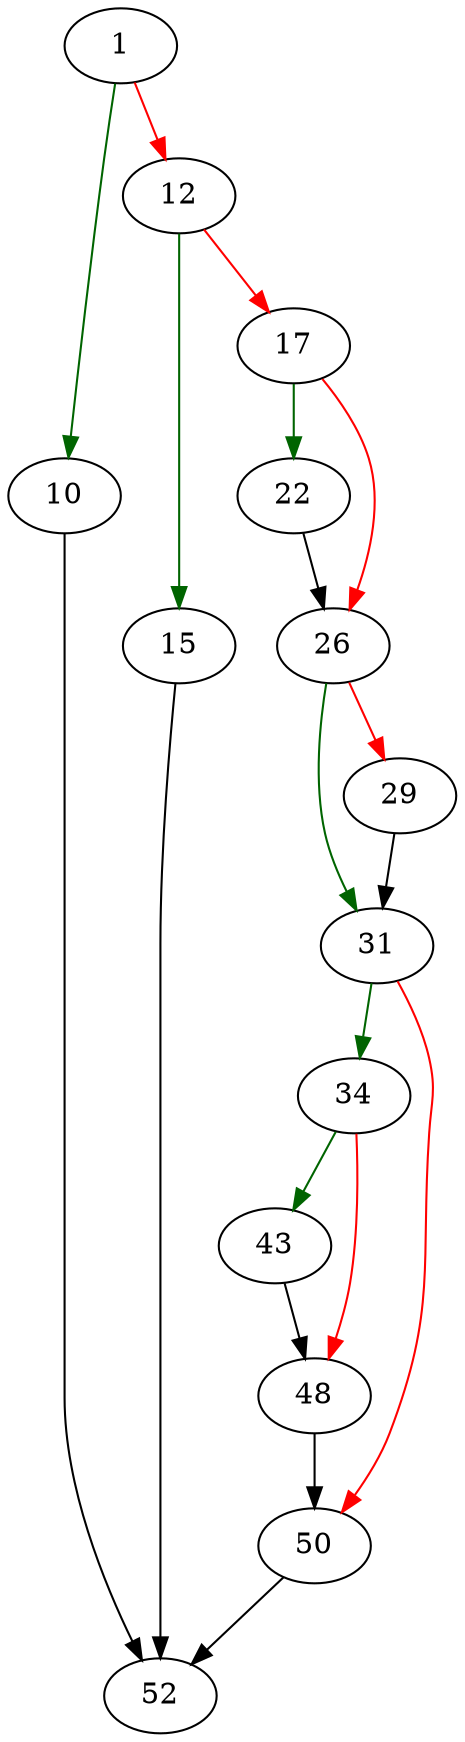 strict digraph "find_home_dir" {
	// Node definitions.
	1 [entry=true];
	10;
	12;
	52;
	15;
	17;
	22;
	26;
	31;
	29;
	34;
	50;
	43;
	48;

	// Edge definitions.
	1 -> 10 [
		color=darkgreen
		cond=true
	];
	1 -> 12 [
		color=red
		cond=false
	];
	10 -> 52;
	12 -> 15 [
		color=darkgreen
		cond=true
	];
	12 -> 17 [
		color=red
		cond=false
	];
	15 -> 52;
	17 -> 22 [
		color=darkgreen
		cond=true
	];
	17 -> 26 [
		color=red
		cond=false
	];
	22 -> 26;
	26 -> 31 [
		color=darkgreen
		cond=true
	];
	26 -> 29 [
		color=red
		cond=false
	];
	31 -> 34 [
		color=darkgreen
		cond=true
	];
	31 -> 50 [
		color=red
		cond=false
	];
	29 -> 31;
	34 -> 43 [
		color=darkgreen
		cond=true
	];
	34 -> 48 [
		color=red
		cond=false
	];
	50 -> 52;
	43 -> 48;
	48 -> 50;
}